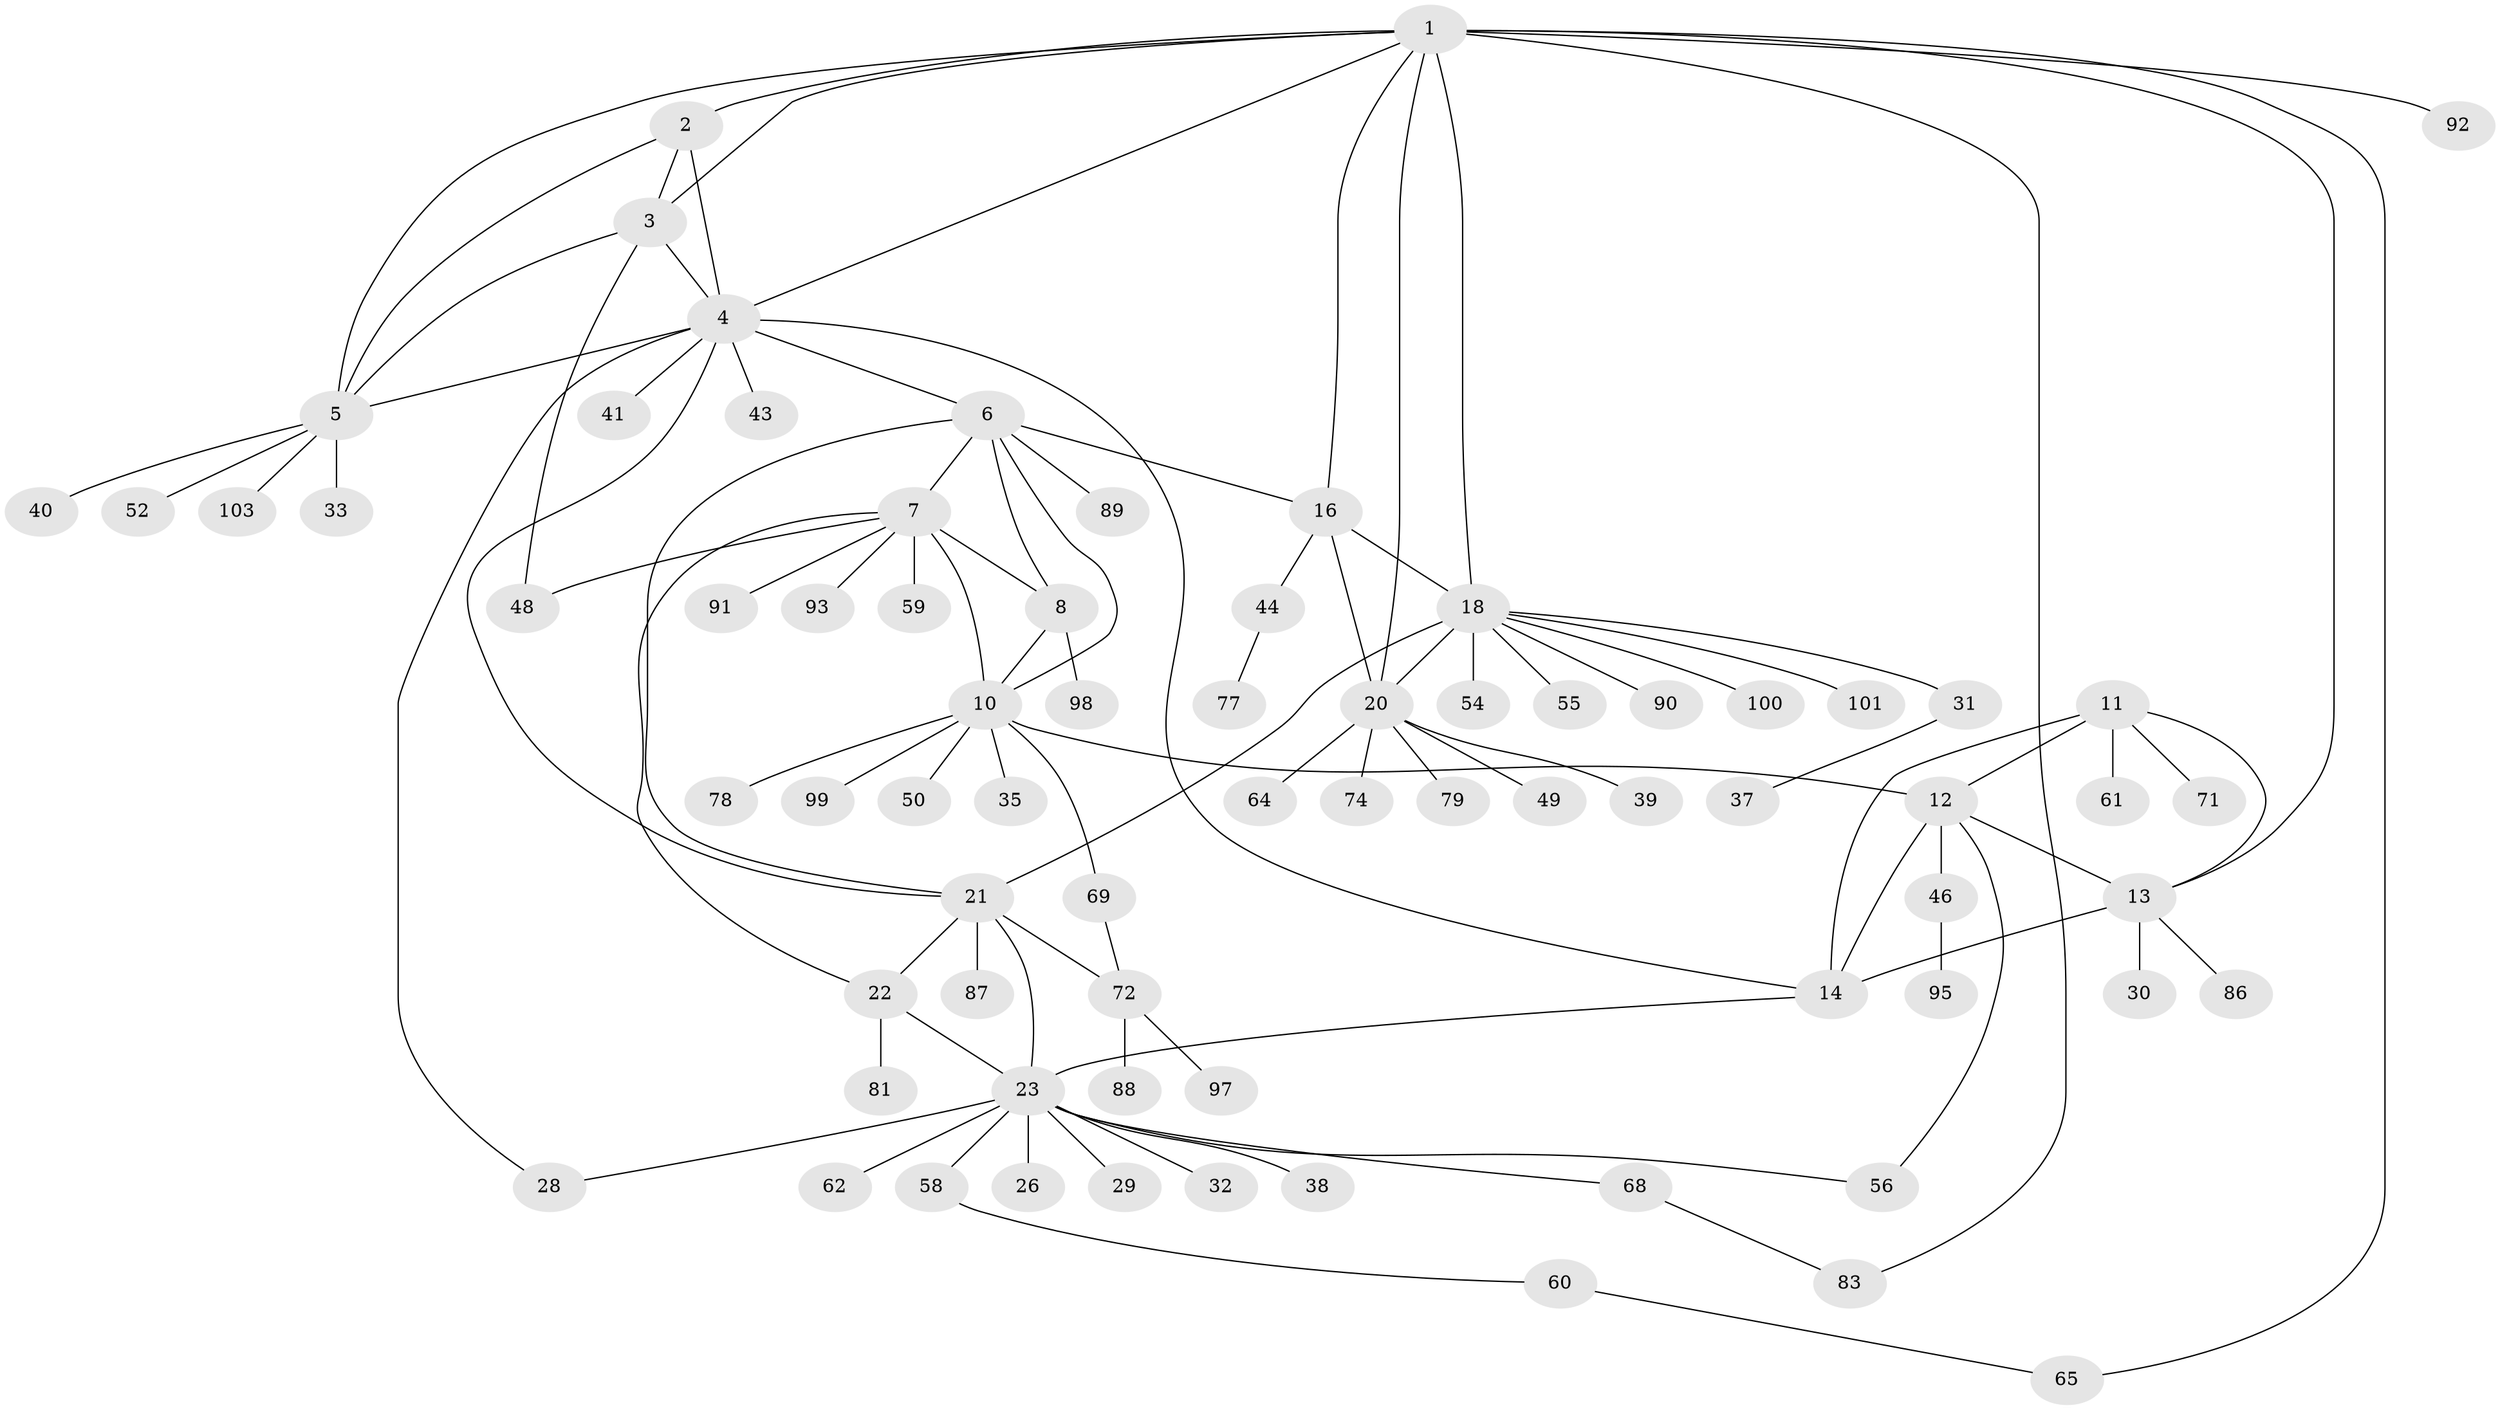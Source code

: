 // original degree distribution, {6: 0.038834951456310676, 4: 0.038834951456310676, 11: 0.019417475728155338, 9: 0.02912621359223301, 8: 0.02912621359223301, 10: 0.019417475728155338, 5: 0.038834951456310676, 7: 0.02912621359223301, 13: 0.009708737864077669, 1: 0.5339805825242718, 2: 0.1553398058252427, 3: 0.05825242718446602}
// Generated by graph-tools (version 1.1) at 2025/11/02/27/25 16:11:31]
// undirected, 74 vertices, 102 edges
graph export_dot {
graph [start="1"]
  node [color=gray90,style=filled];
  1 [super="+17"];
  2;
  3 [super="+66"];
  4 [super="+34"];
  5 [super="+57"];
  6 [super="+42"];
  7 [super="+51"];
  8 [super="+9"];
  10 [super="+47"];
  11 [super="+73"];
  12;
  13 [super="+36"];
  14 [super="+15"];
  16 [super="+27"];
  18 [super="+19"];
  20 [super="+82"];
  21 [super="+67"];
  22 [super="+25"];
  23 [super="+24"];
  26;
  28;
  29 [super="+70"];
  30 [super="+45"];
  31;
  32;
  33;
  35;
  37;
  38;
  39;
  40;
  41 [super="+53"];
  43;
  44 [super="+75"];
  46 [super="+84"];
  48;
  49;
  50 [super="+76"];
  52;
  54;
  55 [super="+85"];
  56;
  58 [super="+80"];
  59;
  60 [super="+63"];
  61;
  62;
  64;
  65;
  68;
  69 [super="+96"];
  71;
  72;
  74;
  77;
  78;
  79;
  81;
  83;
  86 [super="+94"];
  87;
  88 [super="+102"];
  89;
  90;
  91;
  92;
  93;
  95;
  97;
  98;
  99;
  100;
  101;
  103;
  1 -- 2;
  1 -- 3;
  1 -- 4;
  1 -- 5;
  1 -- 92;
  1 -- 16;
  1 -- 65;
  1 -- 18 [weight=2];
  1 -- 83;
  1 -- 20;
  1 -- 13;
  2 -- 3;
  2 -- 4;
  2 -- 5;
  3 -- 4;
  3 -- 5;
  3 -- 48;
  4 -- 5;
  4 -- 6 [weight=2];
  4 -- 21;
  4 -- 28;
  4 -- 41;
  4 -- 43;
  4 -- 14;
  5 -- 33;
  5 -- 40;
  5 -- 52;
  5 -- 103;
  6 -- 7;
  6 -- 8 [weight=2];
  6 -- 10;
  6 -- 16;
  6 -- 21;
  6 -- 89;
  7 -- 8 [weight=2];
  7 -- 10;
  7 -- 48;
  7 -- 59;
  7 -- 91;
  7 -- 93;
  7 -- 22;
  8 -- 10 [weight=2];
  8 -- 98;
  10 -- 12;
  10 -- 35;
  10 -- 50;
  10 -- 69;
  10 -- 78;
  10 -- 99;
  11 -- 12;
  11 -- 13;
  11 -- 14 [weight=2];
  11 -- 61;
  11 -- 71;
  12 -- 13;
  12 -- 14 [weight=2];
  12 -- 46;
  12 -- 56;
  13 -- 14 [weight=2];
  13 -- 30;
  13 -- 86;
  14 -- 23;
  16 -- 18 [weight=2];
  16 -- 20;
  16 -- 44;
  18 -- 20 [weight=2];
  18 -- 31;
  18 -- 100;
  18 -- 101;
  18 -- 21;
  18 -- 54;
  18 -- 55;
  18 -- 90;
  20 -- 39;
  20 -- 49;
  20 -- 64;
  20 -- 74;
  20 -- 79;
  21 -- 22 [weight=2];
  21 -- 23 [weight=2];
  21 -- 72;
  21 -- 87;
  22 -- 23 [weight=4];
  22 -- 81;
  23 -- 32;
  23 -- 26;
  23 -- 68;
  23 -- 38;
  23 -- 56;
  23 -- 58;
  23 -- 28;
  23 -- 29;
  23 -- 62;
  31 -- 37;
  44 -- 77;
  46 -- 95;
  58 -- 60;
  60 -- 65;
  68 -- 83;
  69 -- 72;
  72 -- 88;
  72 -- 97;
}
